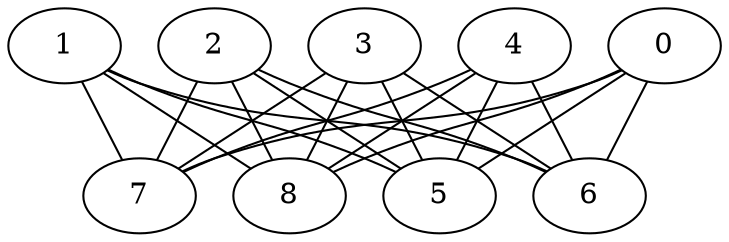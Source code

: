 graph {
overlap = false
0 -- 5
0 -- 6
0 -- 7
0 -- 8
1 -- 5
1 -- 6
1 -- 7
1 -- 8
2 -- 5
2 -- 6
2 -- 7
2 -- 8
3 -- 5
3 -- 6
3 -- 7
3 -- 8
4 -- 5
4 -- 6
4 -- 7
4 -- 8
}
